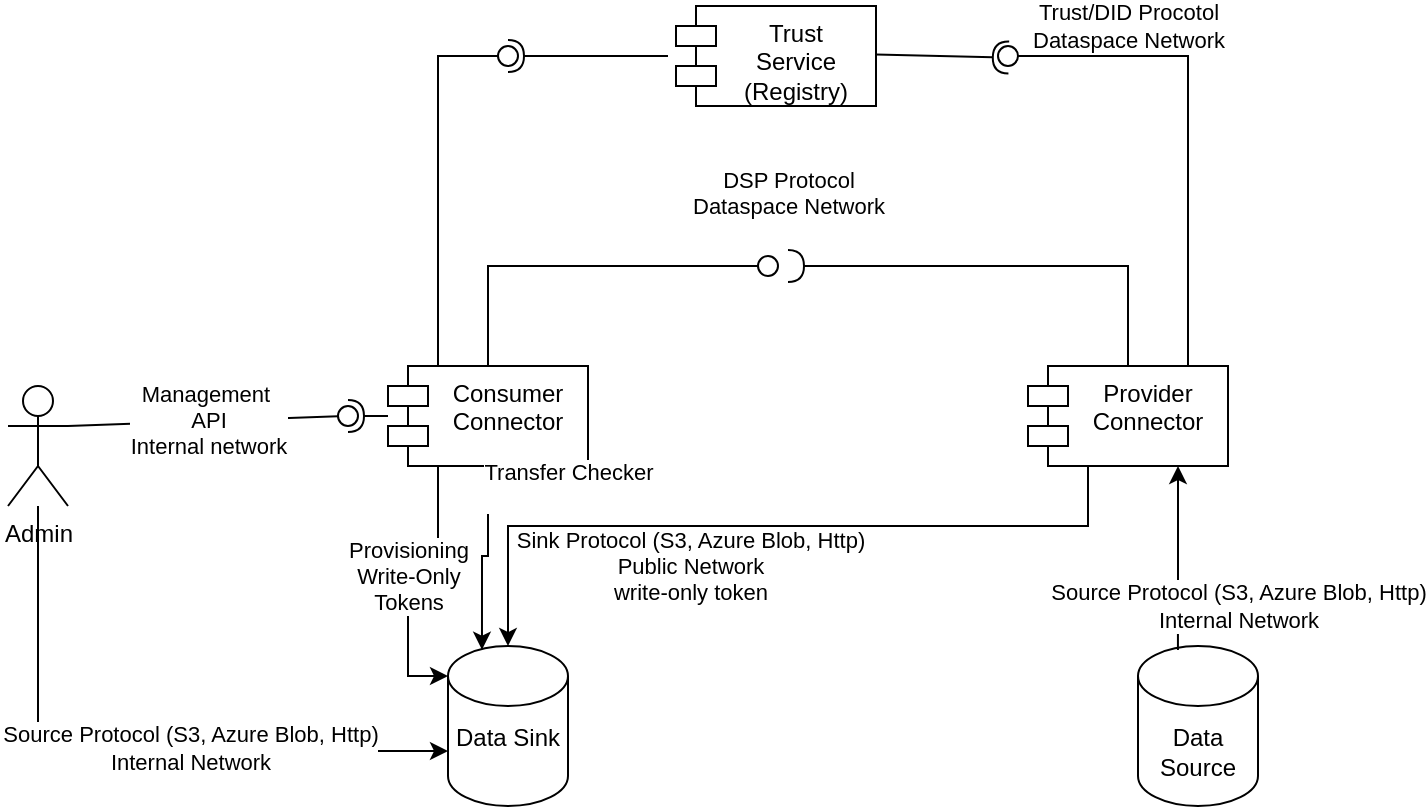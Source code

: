 <mxfile version="26.0.6">
  <diagram name="Seite-1" id="MQDj1qhvXethNwqq28II">
    <mxGraphModel dx="819" dy="523" grid="1" gridSize="10" guides="1" tooltips="1" connect="1" arrows="1" fold="1" page="1" pageScale="1" pageWidth="827" pageHeight="1169" math="0" shadow="0">
      <root>
        <mxCell id="0" />
        <mxCell id="1" parent="0" />
        <mxCell id="P-xZBWmslQts0KI-_4hQ-1" value="Admin" style="shape=umlActor;verticalLabelPosition=bottom;verticalAlign=top;html=1;outlineConnect=0;" vertex="1" parent="1">
          <mxGeometry x="80" y="280" width="30" height="60" as="geometry" />
        </mxCell>
        <mxCell id="P-xZBWmslQts0KI-_4hQ-2" value="Consumer&lt;div&gt;Connector&lt;/div&gt;" style="shape=module;align=left;spacingLeft=20;align=center;verticalAlign=top;whiteSpace=wrap;html=1;" vertex="1" parent="1">
          <mxGeometry x="270" y="270" width="100" height="50" as="geometry" />
        </mxCell>
        <mxCell id="P-xZBWmslQts0KI-_4hQ-3" value="Provider&lt;div&gt;Connector&lt;/div&gt;" style="shape=module;align=left;spacingLeft=20;align=center;verticalAlign=top;whiteSpace=wrap;html=1;" vertex="1" parent="1">
          <mxGeometry x="590" y="270" width="100" height="50" as="geometry" />
        </mxCell>
        <mxCell id="P-xZBWmslQts0KI-_4hQ-5" value="" style="rounded=0;orthogonalLoop=1;jettySize=auto;html=1;endArrow=halfCircle;endFill=0;endSize=6;strokeWidth=1;sketch=0;" edge="1" target="P-xZBWmslQts0KI-_4hQ-7" parent="1">
          <mxGeometry relative="1" as="geometry">
            <mxPoint x="270" y="295" as="sourcePoint" />
          </mxGeometry>
        </mxCell>
        <mxCell id="P-xZBWmslQts0KI-_4hQ-6" value="Management&amp;nbsp;&lt;div&gt;API&lt;/div&gt;&lt;div&gt;Internal network&lt;/div&gt;" style="rounded=0;orthogonalLoop=1;jettySize=auto;html=1;endArrow=oval;endFill=0;sketch=0;sourcePerimeterSpacing=0;targetPerimeterSpacing=0;endSize=10;exitX=1;exitY=0.333;exitDx=0;exitDy=0;exitPerimeter=0;" edge="1" target="P-xZBWmslQts0KI-_4hQ-7" parent="1" source="P-xZBWmslQts0KI-_4hQ-1">
          <mxGeometry relative="1" as="geometry">
            <mxPoint x="230" y="295" as="sourcePoint" />
          </mxGeometry>
        </mxCell>
        <mxCell id="P-xZBWmslQts0KI-_4hQ-7" value="" style="ellipse;whiteSpace=wrap;html=1;align=center;aspect=fixed;fillColor=none;strokeColor=none;resizable=0;perimeter=centerPerimeter;rotatable=0;allowArrows=0;points=[];outlineConnect=1;" vertex="1" parent="1">
          <mxGeometry x="245" y="290" width="10" height="10" as="geometry" />
        </mxCell>
        <mxCell id="P-xZBWmslQts0KI-_4hQ-9" value="" style="rounded=0;orthogonalLoop=1;jettySize=auto;html=1;endArrow=halfCircle;endFill=0;endSize=6;strokeWidth=1;sketch=0;exitX=0.5;exitY=0;exitDx=0;exitDy=0;" edge="1" parent="1" source="P-xZBWmslQts0KI-_4hQ-3">
          <mxGeometry relative="1" as="geometry">
            <mxPoint x="500" y="295" as="sourcePoint" />
            <mxPoint x="470" y="220" as="targetPoint" />
            <Array as="points">
              <mxPoint x="640" y="220" />
            </Array>
          </mxGeometry>
        </mxCell>
        <mxCell id="P-xZBWmslQts0KI-_4hQ-10" value="DSP Protocol&lt;div&gt;Dataspace Network&lt;br&gt;&lt;div&gt;&lt;br&gt;&lt;/div&gt;&lt;/div&gt;" style="rounded=0;orthogonalLoop=1;jettySize=auto;html=1;endArrow=oval;endFill=0;sketch=0;sourcePerimeterSpacing=0;targetPerimeterSpacing=0;endSize=10;exitX=0.5;exitY=0;exitDx=0;exitDy=0;" edge="1" parent="1" source="P-xZBWmslQts0KI-_4hQ-2">
          <mxGeometry x="1" y="32" relative="1" as="geometry">
            <mxPoint x="460" y="295" as="sourcePoint" />
            <mxPoint x="460" y="220" as="targetPoint" />
            <Array as="points">
              <mxPoint x="320" y="220" />
            </Array>
            <mxPoint x="10" y="2" as="offset" />
          </mxGeometry>
        </mxCell>
        <mxCell id="P-xZBWmslQts0KI-_4hQ-11" value="" style="ellipse;whiteSpace=wrap;html=1;align=center;aspect=fixed;fillColor=none;strokeColor=none;resizable=0;perimeter=centerPerimeter;rotatable=0;allowArrows=0;points=[];outlineConnect=1;" vertex="1" parent="1">
          <mxGeometry x="475" y="290" width="10" height="10" as="geometry" />
        </mxCell>
        <mxCell id="P-xZBWmslQts0KI-_4hQ-12" style="edgeStyle=orthogonalEdgeStyle;rounded=0;orthogonalLoop=1;jettySize=auto;html=1;exitX=0.5;exitY=0;exitDx=0;exitDy=0;entryX=0.25;entryY=1;entryDx=0;entryDy=0;startArrow=classic;startFill=1;exitPerimeter=0;endArrow=none;endFill=0;" edge="1" parent="1" source="P-xZBWmslQts0KI-_4hQ-14" target="P-xZBWmslQts0KI-_4hQ-3">
          <mxGeometry relative="1" as="geometry">
            <Array as="points">
              <mxPoint x="330" y="350" />
              <mxPoint x="620" y="350" />
              <mxPoint x="620" y="320" />
            </Array>
          </mxGeometry>
        </mxCell>
        <mxCell id="P-xZBWmslQts0KI-_4hQ-13" value="Sink Protocol (S3, Azure Blob, Http)&lt;div&gt;Public N&lt;span style=&quot;background-color: light-dark(#ffffff, var(--ge-dark-color, #121212)); color: light-dark(rgb(0, 0, 0), rgb(255, 255, 255));&quot;&gt;etwork&lt;/span&gt;&lt;/div&gt;&lt;div&gt;&lt;span style=&quot;background-color: light-dark(#ffffff, var(--ge-dark-color, #121212)); color: light-dark(rgb(0, 0, 0), rgb(255, 255, 255));&quot;&gt;write-only token&lt;/span&gt;&lt;/div&gt;" style="edgeLabel;html=1;align=center;verticalAlign=middle;resizable=0;points=[];" vertex="1" connectable="0" parent="P-xZBWmslQts0KI-_4hQ-12">
          <mxGeometry x="-0.109" y="2" relative="1" as="geometry">
            <mxPoint x="-21" y="22" as="offset" />
          </mxGeometry>
        </mxCell>
        <mxCell id="P-xZBWmslQts0KI-_4hQ-14" value="Data Sink&lt;div&gt;&lt;br&gt;&lt;/div&gt;" style="shape=cylinder3;whiteSpace=wrap;html=1;boundedLbl=1;backgroundOutline=1;size=15;" vertex="1" parent="1">
          <mxGeometry x="300" y="410" width="60" height="80" as="geometry" />
        </mxCell>
        <mxCell id="P-xZBWmslQts0KI-_4hQ-15" value="Data Source" style="shape=cylinder3;whiteSpace=wrap;html=1;boundedLbl=1;backgroundOutline=1;size=15;" vertex="1" parent="1">
          <mxGeometry x="645" y="410" width="60" height="80" as="geometry" />
        </mxCell>
        <mxCell id="P-xZBWmslQts0KI-_4hQ-16" value="Source Protocol (S3, Azure Blob, Http)&lt;div&gt;Internal N&lt;span style=&quot;background-color: light-dark(#ffffff, var(--ge-dark-color, #121212)); color: light-dark(rgb(0, 0, 0), rgb(255, 255, 255));&quot;&gt;etwork&lt;/span&gt;&lt;/div&gt;" style="edgeStyle=orthogonalEdgeStyle;rounded=0;orthogonalLoop=1;jettySize=auto;html=1;entryX=0.333;entryY=0.025;entryDx=0;entryDy=0;entryPerimeter=0;startArrow=classic;startFill=1;endArrow=none;endFill=0;exitX=0.75;exitY=1;exitDx=0;exitDy=0;" edge="1" parent="1" source="P-xZBWmslQts0KI-_4hQ-3" target="P-xZBWmslQts0KI-_4hQ-15">
          <mxGeometry x="0.522" y="30" relative="1" as="geometry">
            <mxPoint as="offset" />
          </mxGeometry>
        </mxCell>
        <mxCell id="P-xZBWmslQts0KI-_4hQ-18" value="Source Protocol (S3, Azure Blob, Http)&lt;div&gt;Internal Network&lt;/div&gt;" style="edgeStyle=orthogonalEdgeStyle;rounded=0;orthogonalLoop=1;jettySize=auto;html=1;entryX=0;entryY=0;entryDx=0;entryDy=52.5;entryPerimeter=0;" edge="1" parent="1" source="P-xZBWmslQts0KI-_4hQ-1" target="P-xZBWmslQts0KI-_4hQ-14">
          <mxGeometry x="0.206" y="3" relative="1" as="geometry">
            <Array as="points">
              <mxPoint x="95" y="463" />
            </Array>
            <mxPoint x="1" y="1" as="offset" />
          </mxGeometry>
        </mxCell>
        <mxCell id="P-xZBWmslQts0KI-_4hQ-19" value="Trust&lt;div&gt;Service&lt;/div&gt;&lt;div&gt;(Registry)&lt;/div&gt;" style="shape=module;align=left;spacingLeft=20;align=center;verticalAlign=top;whiteSpace=wrap;html=1;" vertex="1" parent="1">
          <mxGeometry x="414" y="90" width="100" height="50" as="geometry" />
        </mxCell>
        <mxCell id="P-xZBWmslQts0KI-_4hQ-22" value="" style="rounded=0;orthogonalLoop=1;jettySize=auto;html=1;endArrow=halfCircle;endFill=0;endSize=6;strokeWidth=1;sketch=0;" edge="1" parent="1">
          <mxGeometry relative="1" as="geometry">
            <mxPoint x="410" y="115" as="sourcePoint" />
            <mxPoint x="330" y="115" as="targetPoint" />
          </mxGeometry>
        </mxCell>
        <mxCell id="P-xZBWmslQts0KI-_4hQ-23" value="" style="rounded=0;orthogonalLoop=1;jettySize=auto;html=1;endArrow=oval;endFill=0;sketch=0;sourcePerimeterSpacing=0;targetPerimeterSpacing=0;endSize=10;exitX=0.25;exitY=0;exitDx=0;exitDy=0;" edge="1" target="P-xZBWmslQts0KI-_4hQ-24" parent="1" source="P-xZBWmslQts0KI-_4hQ-2">
          <mxGeometry relative="1" as="geometry">
            <mxPoint x="310" y="115" as="sourcePoint" />
            <Array as="points">
              <mxPoint x="295" y="115" />
            </Array>
          </mxGeometry>
        </mxCell>
        <mxCell id="P-xZBWmslQts0KI-_4hQ-24" value="" style="ellipse;whiteSpace=wrap;html=1;align=center;aspect=fixed;fillColor=none;strokeColor=none;resizable=0;perimeter=centerPerimeter;rotatable=0;allowArrows=0;points=[];outlineConnect=1;" vertex="1" parent="1">
          <mxGeometry x="325" y="110" width="10" height="10" as="geometry" />
        </mxCell>
        <mxCell id="P-xZBWmslQts0KI-_4hQ-25" value="" style="rounded=0;orthogonalLoop=1;jettySize=auto;html=1;endArrow=halfCircle;endFill=0;endSize=6;strokeWidth=1;sketch=0;exitX=0.996;exitY=0.369;exitDx=0;exitDy=0;exitPerimeter=0;" edge="1" parent="1">
          <mxGeometry relative="1" as="geometry">
            <mxPoint x="514.0" y="114.23" as="sourcePoint" />
            <mxPoint x="580.4" y="115.78" as="targetPoint" />
          </mxGeometry>
        </mxCell>
        <mxCell id="P-xZBWmslQts0KI-_4hQ-26" value="Trust/DID Procotol&lt;div&gt;Dataspace Network&lt;/div&gt;" style="rounded=0;orthogonalLoop=1;jettySize=auto;html=1;endArrow=oval;endFill=0;sketch=0;sourcePerimeterSpacing=0;targetPerimeterSpacing=0;endSize=10;exitX=0.25;exitY=0;exitDx=0;exitDy=0;" edge="1" parent="1">
          <mxGeometry x="0.51" y="-15" relative="1" as="geometry">
            <mxPoint x="670" y="270" as="sourcePoint" />
            <mxPoint x="580" y="115" as="targetPoint" />
            <Array as="points">
              <mxPoint x="670" y="115" />
            </Array>
            <mxPoint as="offset" />
          </mxGeometry>
        </mxCell>
        <mxCell id="P-xZBWmslQts0KI-_4hQ-28" value="Provisioning&lt;div&gt;Write-Only&lt;/div&gt;&lt;div&gt;Tokens&lt;/div&gt;" style="edgeStyle=orthogonalEdgeStyle;rounded=0;orthogonalLoop=1;jettySize=auto;html=1;exitX=0.25;exitY=1;exitDx=0;exitDy=0;entryX=0;entryY=0;entryDx=0;entryDy=15;entryPerimeter=0;" edge="1" parent="1" source="P-xZBWmslQts0KI-_4hQ-2" target="P-xZBWmslQts0KI-_4hQ-14">
          <mxGeometry relative="1" as="geometry" />
        </mxCell>
        <mxCell id="P-xZBWmslQts0KI-_4hQ-29" value="Transfer Checker&lt;div&gt;&lt;br&gt;&lt;/div&gt;" style="edgeStyle=orthogonalEdgeStyle;rounded=0;orthogonalLoop=1;jettySize=auto;html=1;exitX=0.5;exitY=1;exitDx=0;exitDy=0;entryX=0.283;entryY=0.023;entryDx=0;entryDy=0;entryPerimeter=0;" edge="1" parent="1" source="P-xZBWmslQts0KI-_4hQ-2" target="P-xZBWmslQts0KI-_4hQ-14">
          <mxGeometry x="-0.789" y="40" relative="1" as="geometry">
            <mxPoint as="offset" />
          </mxGeometry>
        </mxCell>
      </root>
    </mxGraphModel>
  </diagram>
</mxfile>

